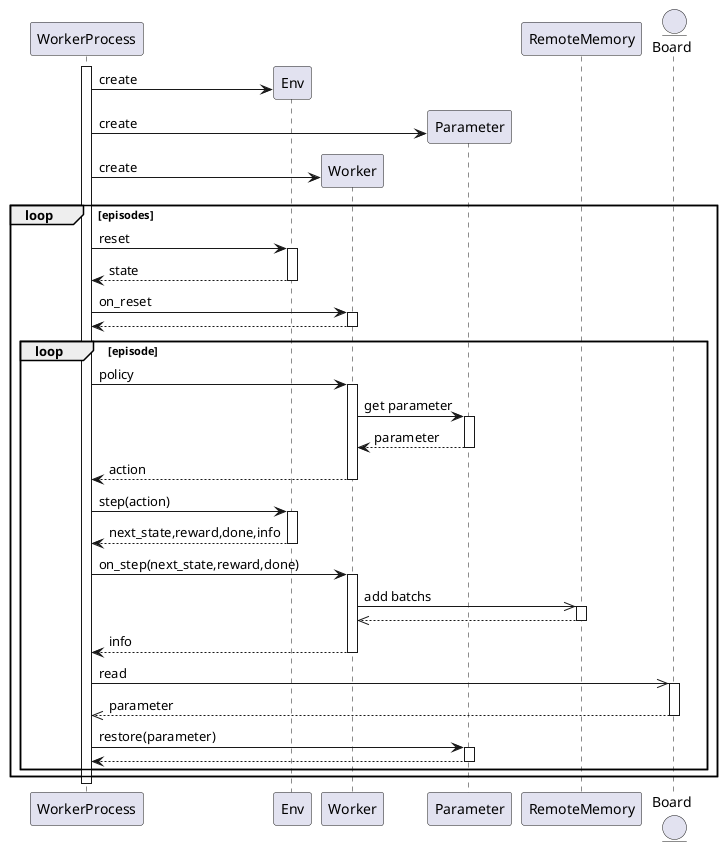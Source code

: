 @startuml
autoactivate on

participant WorkerProcess
participant Env
participant Worker
participant Parameter
participant RemoteMemory
entity Board

activate WorkerProcess
WorkerProcess -> Env ** : create
WorkerProcess -> Parameter ** : create
WorkerProcess -> Worker ** : create
loop episodes
    WorkerProcess -> Env: reset
    return state
    WorkerProcess -> Worker: on_reset
    return

    loop episode
        WorkerProcess -> Worker: policy
            Worker -> Parameter: get parameter
            return parameter
        return action
        WorkerProcess -> Env: step(action)
        return next_state,reward,done,info

        WorkerProcess -> Worker: on_step(next_state,reward,done)
            Worker ->> RemoteMemory: add batchs
            return
        return info

        WorkerProcess ->> Board: read
        return parameter
        WorkerProcess -> Parameter: restore(parameter)
        return
    end
end
deactivate WorkerProcess

@enduml
